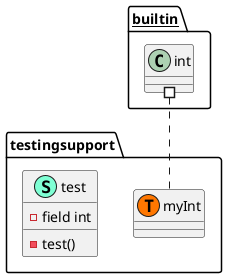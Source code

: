 @startuml
namespace testingsupport {
    class testingsupport.myInt << (T, #FF7700) >>  {
    }
    class test << (S,Aquamarine) >> {
        - field int

        - test() 

    }
}


"__builtin__.int" #.. "testingsupport.myInt"
@enduml
